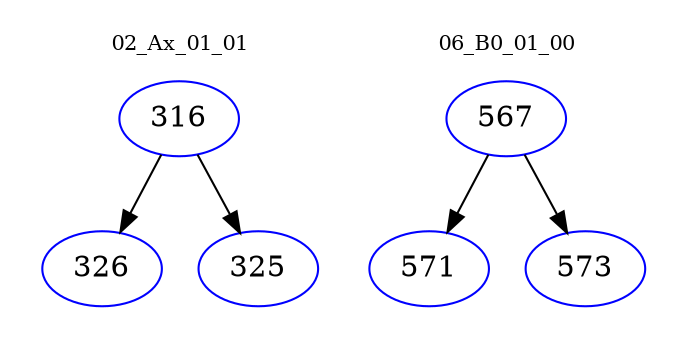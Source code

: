 digraph{
subgraph cluster_0 {
color = white
label = "02_Ax_01_01";
fontsize=10;
T0_316 [label="316", color="blue"]
T0_316 -> T0_326 [color="black"]
T0_326 [label="326", color="blue"]
T0_316 -> T0_325 [color="black"]
T0_325 [label="325", color="blue"]
}
subgraph cluster_1 {
color = white
label = "06_B0_01_00";
fontsize=10;
T1_567 [label="567", color="blue"]
T1_567 -> T1_571 [color="black"]
T1_571 [label="571", color="blue"]
T1_567 -> T1_573 [color="black"]
T1_573 [label="573", color="blue"]
}
}
